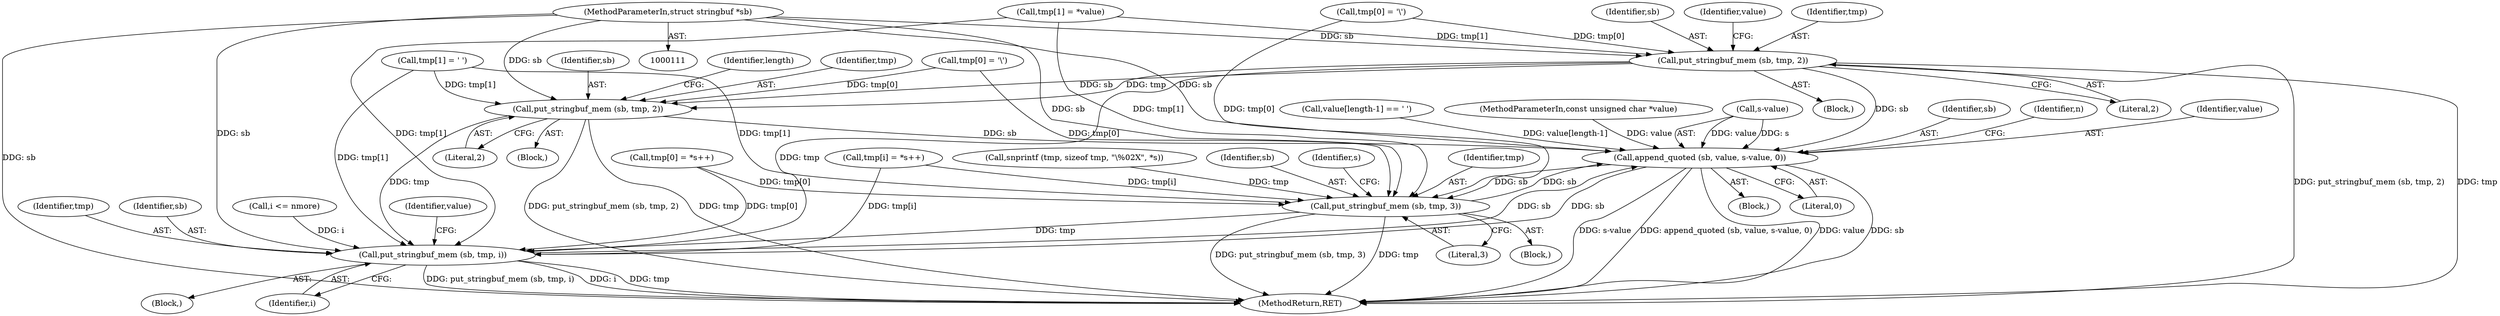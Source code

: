 digraph "0_gnupg_243d12fdec66a4360fbb3e307a046b39b5b4ffc3_0@pointer" {
"1000114" [label="(MethodParameterIn,struct stringbuf *sb)"];
"1000145" [label="(Call,put_stringbuf_mem (sb, tmp, 2))"];
"1000174" [label="(Call,put_stringbuf_mem (sb, tmp, 2))"];
"1000225" [label="(Call,append_quoted (sb, value, s-value, 0))"];
"1000316" [label="(Call,put_stringbuf_mem (sb, tmp, 3))"];
"1000373" [label="(Call,put_stringbuf_mem (sb, tmp, i))"];
"1000139" [label="(Call,tmp[1] = *value)"];
"1000325" [label="(Block,)"];
"1000188" [label="(Block,)"];
"1000175" [label="(Identifier,sb)"];
"1000374" [label="(Identifier,sb)"];
"1000316" [label="(Call,put_stringbuf_mem (sb, tmp, 3))"];
"1000319" [label="(Literal,3)"];
"1000321" [label="(Identifier,s)"];
"1000191" [label="(Identifier,value)"];
"1000177" [label="(Literal,2)"];
"1000373" [label="(Call,put_stringbuf_mem (sb, tmp, i))"];
"1000225" [label="(Call,append_quoted (sb, value, s-value, 0))"];
"1000318" [label="(Identifier,tmp)"];
"1000156" [label="(Call,value[length-1] == ' ')"];
"1000164" [label="(Call,tmp[0] = '\\')"];
"1000337" [label="(Call,tmp[0] = *s++)"];
"1000148" [label="(Literal,2)"];
"1000147" [label="(Identifier,tmp)"];
"1000169" [label="(Call,tmp[1] = ' ')"];
"1000308" [label="(Block,)"];
"1000309" [label="(Call,snprintf (tmp, sizeof tmp, \"\\%02X\", *s))"];
"1000146" [label="(Identifier,sb)"];
"1000376" [label="(Identifier,i)"];
"1000375" [label="(Identifier,tmp)"];
"1000133" [label="(Block,)"];
"1000377" [label="(MethodReturn,RET)"];
"1000112" [label="(MethodParameterIn,const unsigned char *value)"];
"1000163" [label="(Block,)"];
"1000228" [label="(Call,s-value)"];
"1000350" [label="(Call,i <= nmore)"];
"1000179" [label="(Identifier,length)"];
"1000226" [label="(Identifier,sb)"];
"1000176" [label="(Identifier,tmp)"];
"1000134" [label="(Call,tmp[0] = '\\')"];
"1000114" [label="(MethodParameterIn,struct stringbuf *sb)"];
"1000174" [label="(Call,put_stringbuf_mem (sb, tmp, 2))"];
"1000231" [label="(Literal,0)"];
"1000145" [label="(Call,put_stringbuf_mem (sb, tmp, 2))"];
"1000234" [label="(Identifier,n)"];
"1000150" [label="(Identifier,value)"];
"1000317" [label="(Identifier,sb)"];
"1000227" [label="(Identifier,value)"];
"1000364" [label="(Call,tmp[i] = *s++)"];
"1000114" -> "1000111"  [label="AST: "];
"1000114" -> "1000377"  [label="DDG: sb"];
"1000114" -> "1000145"  [label="DDG: sb"];
"1000114" -> "1000174"  [label="DDG: sb"];
"1000114" -> "1000225"  [label="DDG: sb"];
"1000114" -> "1000316"  [label="DDG: sb"];
"1000114" -> "1000373"  [label="DDG: sb"];
"1000145" -> "1000133"  [label="AST: "];
"1000145" -> "1000148"  [label="CFG: "];
"1000146" -> "1000145"  [label="AST: "];
"1000147" -> "1000145"  [label="AST: "];
"1000148" -> "1000145"  [label="AST: "];
"1000150" -> "1000145"  [label="CFG: "];
"1000145" -> "1000377"  [label="DDG: put_stringbuf_mem (sb, tmp, 2)"];
"1000145" -> "1000377"  [label="DDG: tmp"];
"1000139" -> "1000145"  [label="DDG: tmp[1]"];
"1000134" -> "1000145"  [label="DDG: tmp[0]"];
"1000145" -> "1000174"  [label="DDG: sb"];
"1000145" -> "1000174"  [label="DDG: tmp"];
"1000145" -> "1000225"  [label="DDG: sb"];
"1000145" -> "1000373"  [label="DDG: tmp"];
"1000174" -> "1000163"  [label="AST: "];
"1000174" -> "1000177"  [label="CFG: "];
"1000175" -> "1000174"  [label="AST: "];
"1000176" -> "1000174"  [label="AST: "];
"1000177" -> "1000174"  [label="AST: "];
"1000179" -> "1000174"  [label="CFG: "];
"1000174" -> "1000377"  [label="DDG: tmp"];
"1000174" -> "1000377"  [label="DDG: put_stringbuf_mem (sb, tmp, 2)"];
"1000169" -> "1000174"  [label="DDG: tmp[1]"];
"1000164" -> "1000174"  [label="DDG: tmp[0]"];
"1000174" -> "1000225"  [label="DDG: sb"];
"1000174" -> "1000373"  [label="DDG: tmp"];
"1000225" -> "1000188"  [label="AST: "];
"1000225" -> "1000231"  [label="CFG: "];
"1000226" -> "1000225"  [label="AST: "];
"1000227" -> "1000225"  [label="AST: "];
"1000228" -> "1000225"  [label="AST: "];
"1000231" -> "1000225"  [label="AST: "];
"1000234" -> "1000225"  [label="CFG: "];
"1000225" -> "1000377"  [label="DDG: append_quoted (sb, value, s-value, 0)"];
"1000225" -> "1000377"  [label="DDG: value"];
"1000225" -> "1000377"  [label="DDG: sb"];
"1000225" -> "1000377"  [label="DDG: s-value"];
"1000316" -> "1000225"  [label="DDG: sb"];
"1000373" -> "1000225"  [label="DDG: sb"];
"1000156" -> "1000225"  [label="DDG: value[length-1]"];
"1000228" -> "1000225"  [label="DDG: value"];
"1000228" -> "1000225"  [label="DDG: s"];
"1000112" -> "1000225"  [label="DDG: value"];
"1000225" -> "1000316"  [label="DDG: sb"];
"1000225" -> "1000373"  [label="DDG: sb"];
"1000316" -> "1000308"  [label="AST: "];
"1000316" -> "1000319"  [label="CFG: "];
"1000317" -> "1000316"  [label="AST: "];
"1000318" -> "1000316"  [label="AST: "];
"1000319" -> "1000316"  [label="AST: "];
"1000321" -> "1000316"  [label="CFG: "];
"1000316" -> "1000377"  [label="DDG: tmp"];
"1000316" -> "1000377"  [label="DDG: put_stringbuf_mem (sb, tmp, 3)"];
"1000139" -> "1000316"  [label="DDG: tmp[1]"];
"1000337" -> "1000316"  [label="DDG: tmp[0]"];
"1000134" -> "1000316"  [label="DDG: tmp[0]"];
"1000169" -> "1000316"  [label="DDG: tmp[1]"];
"1000164" -> "1000316"  [label="DDG: tmp[0]"];
"1000309" -> "1000316"  [label="DDG: tmp"];
"1000364" -> "1000316"  [label="DDG: tmp[i]"];
"1000316" -> "1000373"  [label="DDG: tmp"];
"1000373" -> "1000325"  [label="AST: "];
"1000373" -> "1000376"  [label="CFG: "];
"1000374" -> "1000373"  [label="AST: "];
"1000375" -> "1000373"  [label="AST: "];
"1000376" -> "1000373"  [label="AST: "];
"1000191" -> "1000373"  [label="CFG: "];
"1000373" -> "1000377"  [label="DDG: i"];
"1000373" -> "1000377"  [label="DDG: tmp"];
"1000373" -> "1000377"  [label="DDG: put_stringbuf_mem (sb, tmp, i)"];
"1000364" -> "1000373"  [label="DDG: tmp[i]"];
"1000139" -> "1000373"  [label="DDG: tmp[1]"];
"1000337" -> "1000373"  [label="DDG: tmp[0]"];
"1000169" -> "1000373"  [label="DDG: tmp[1]"];
"1000350" -> "1000373"  [label="DDG: i"];
}
